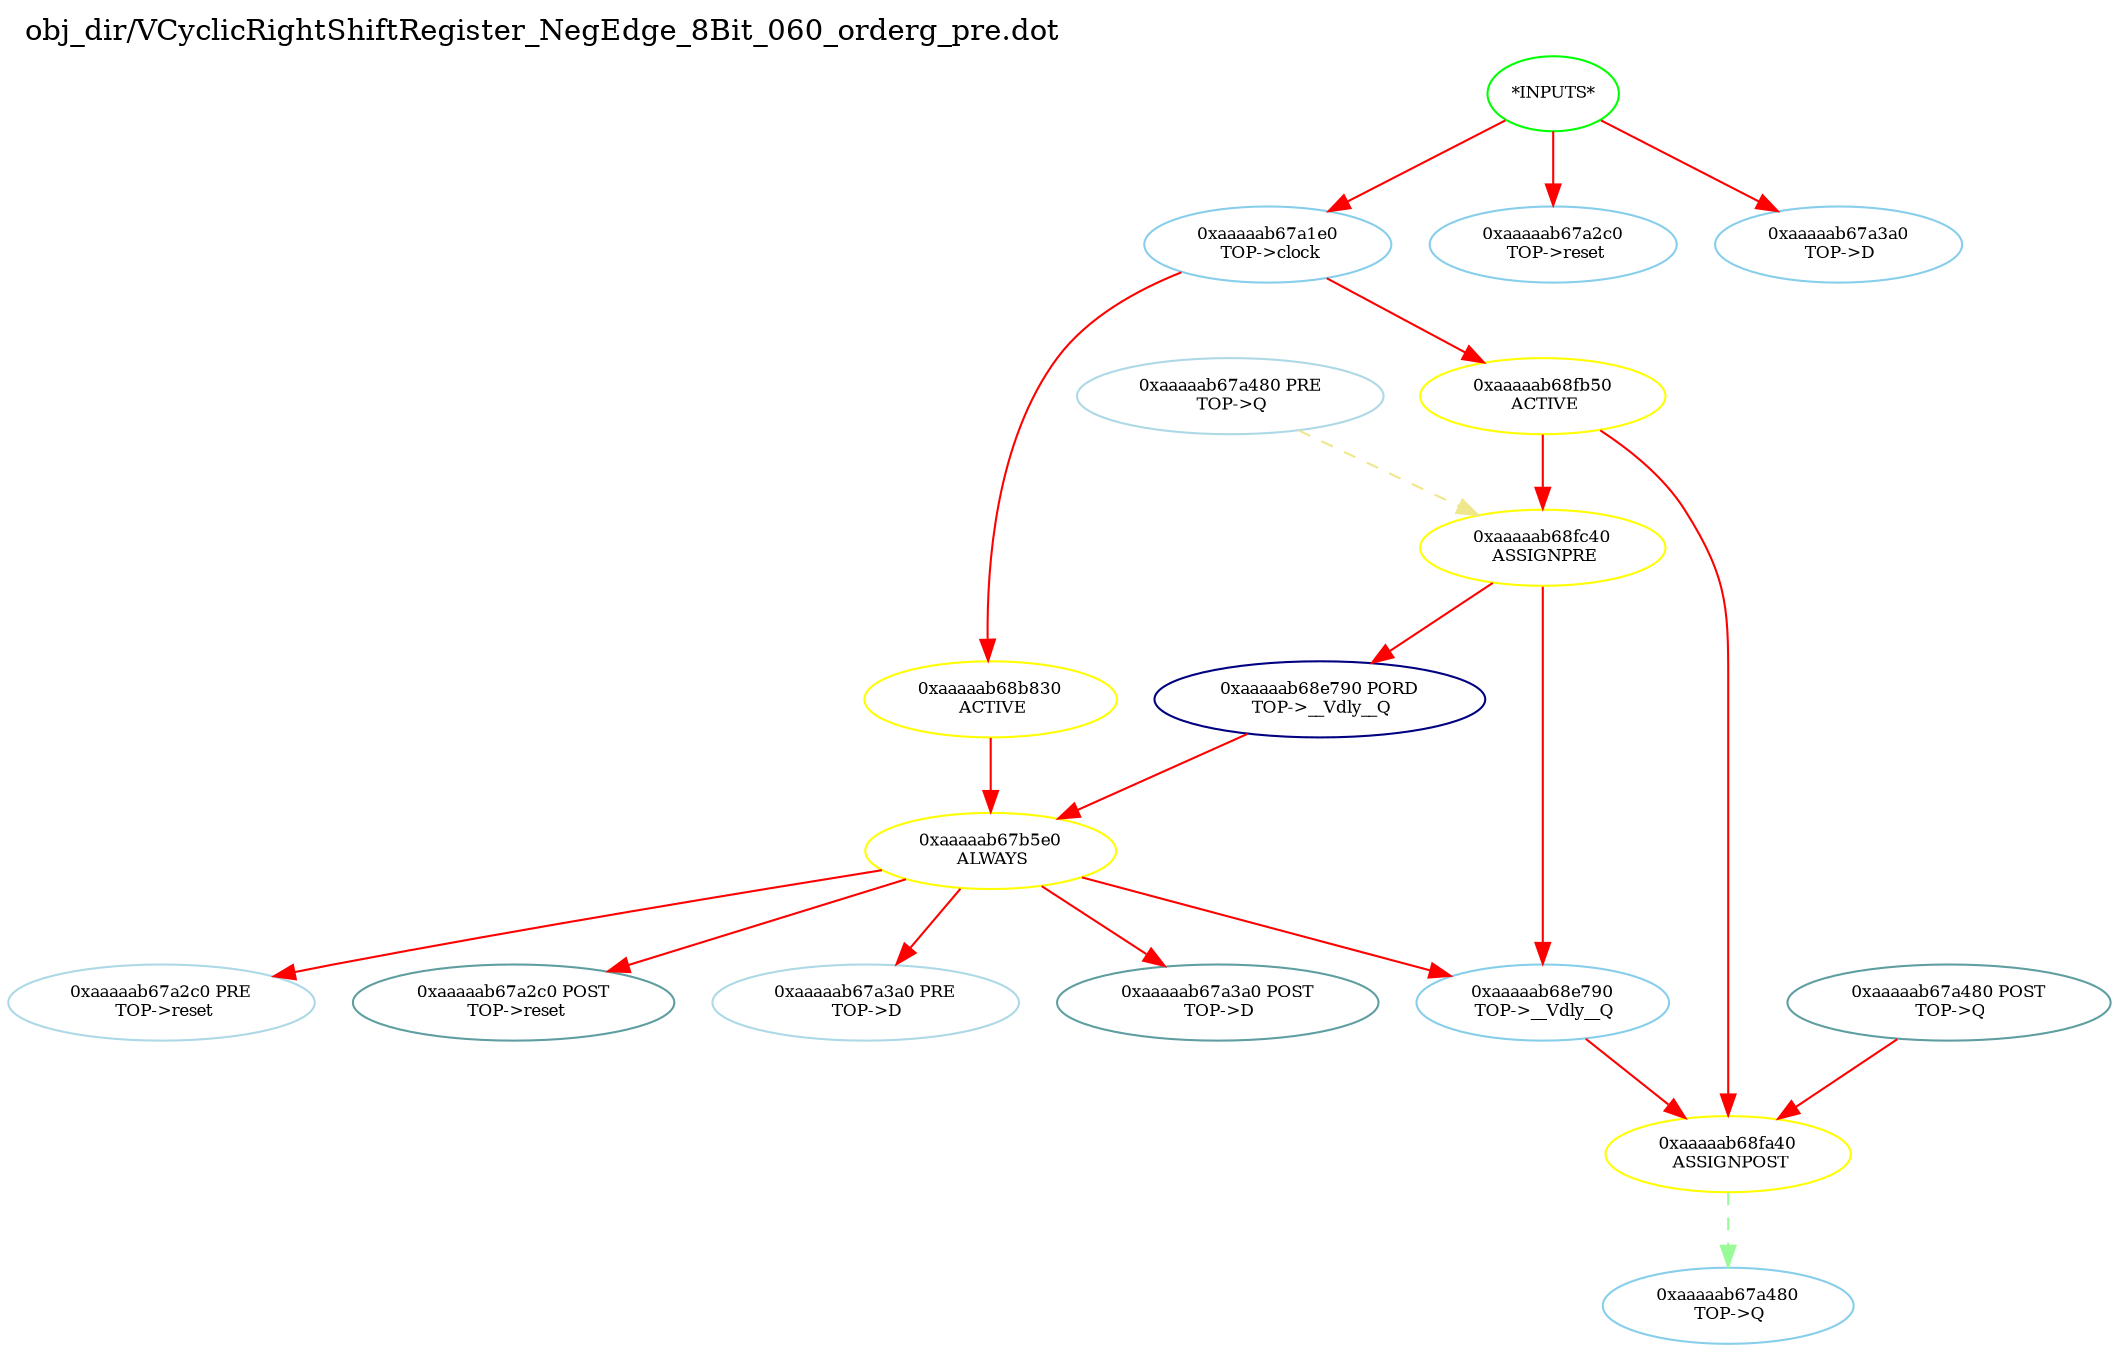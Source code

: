 digraph v3graph {
	graph	[label="obj_dir/VCyclicRightShiftRegister_NegEdge_8Bit_060_orderg_pre.dot",
		 labelloc=t, labeljust=l,
		 //size="7.5,10",
		 rankdir=TB];
	n0	[fontsize=8 label="*INPUTS*", color=green];
	n0xaaaaab67a020_1	[fontsize=8 label="0xaaaaab67a1e0\n TOP->clock", color=skyblue];
	n0xaaaaab67a020_2	[fontsize=8 label="0xaaaaab67a2c0\n TOP->reset", color=skyblue];
	n0xaaaaab67a020_3	[fontsize=8 label="0xaaaaab67a3a0\n TOP->D", color=skyblue];
	n0xaaaaab67a020_4	[fontsize=8 label="0xaaaaab68b830\n ACTIVE", color=yellow];
	n0xaaaaab67a020_5	[fontsize=8 label="0xaaaaab67b5e0\n ALWAYS", color=yellow];
	n0xaaaaab67a020_6	[fontsize=8 label="0xaaaaab67a2c0 PRE\n TOP->reset", color=lightblue];
	n0xaaaaab67a020_7	[fontsize=8 label="0xaaaaab67a2c0 POST\n TOP->reset", color=CadetBlue];
	n0xaaaaab67a020_8	[fontsize=8 label="0xaaaaab67a3a0 PRE\n TOP->D", color=lightblue];
	n0xaaaaab67a020_9	[fontsize=8 label="0xaaaaab67a3a0 POST\n TOP->D", color=CadetBlue];
	n0xaaaaab67a020_10	[fontsize=8 label="0xaaaaab68e790 PORD\n TOP->__Vdly__Q", color=NavyBlue];
	n0xaaaaab67a020_11	[fontsize=8 label="0xaaaaab68e790\n TOP->__Vdly__Q", color=skyblue];
	n0xaaaaab67a020_12	[fontsize=8 label="0xaaaaab68fb50\n ACTIVE", color=yellow];
	n0xaaaaab67a020_13	[fontsize=8 label="0xaaaaab68fc40\n ASSIGNPRE", color=yellow];
	n0xaaaaab67a020_14	[fontsize=8 label="0xaaaaab67a480 PRE\n TOP->Q", color=lightblue];
	n0xaaaaab67a020_15	[fontsize=8 label="0xaaaaab68fa40\n ASSIGNPOST", color=yellow];
	n0xaaaaab67a020_16	[fontsize=8 label="0xaaaaab67a480\n TOP->Q", color=skyblue];
	n0xaaaaab67a020_17	[fontsize=8 label="0xaaaaab67a480 POST\n TOP->Q", color=CadetBlue];
	n0 -> n0xaaaaab67a020_1 [fontsize=8 label="" weight=1 color=red];
	n0 -> n0xaaaaab67a020_2 [fontsize=8 label="" weight=1 color=red];
	n0 -> n0xaaaaab67a020_3 [fontsize=8 label="" weight=1 color=red];
	n0xaaaaab67a020_1 -> n0xaaaaab67a020_4 [fontsize=8 label="" weight=8 color=red];
	n0xaaaaab67a020_1 -> n0xaaaaab67a020_12 [fontsize=8 label="" weight=8 color=red];
	n0xaaaaab67a020_4 -> n0xaaaaab67a020_5 [fontsize=8 label="" weight=32 color=red];
	n0xaaaaab67a020_5 -> n0xaaaaab67a020_6 [fontsize=8 label="" weight=32 color=red];
	n0xaaaaab67a020_5 -> n0xaaaaab67a020_7 [fontsize=8 label="" weight=2 color=red];
	n0xaaaaab67a020_5 -> n0xaaaaab67a020_8 [fontsize=8 label="" weight=32 color=red];
	n0xaaaaab67a020_5 -> n0xaaaaab67a020_9 [fontsize=8 label="" weight=2 color=red];
	n0xaaaaab67a020_5 -> n0xaaaaab67a020_11 [fontsize=8 label="" weight=32 color=red];
	n0xaaaaab67a020_10 -> n0xaaaaab67a020_5 [fontsize=8 label="" weight=32 color=red];
	n0xaaaaab67a020_11 -> n0xaaaaab67a020_15 [fontsize=8 label="" weight=8 color=red];
	n0xaaaaab67a020_12 -> n0xaaaaab67a020_13 [fontsize=8 label="" weight=32 color=red];
	n0xaaaaab67a020_12 -> n0xaaaaab67a020_15 [fontsize=8 label="" weight=32 color=red];
	n0xaaaaab67a020_13 -> n0xaaaaab67a020_10 [fontsize=8 label="" weight=32 color=red];
	n0xaaaaab67a020_13 -> n0xaaaaab67a020_11 [fontsize=8 label="" weight=32 color=red];
	n0xaaaaab67a020_14 -> n0xaaaaab67a020_13 [fontsize=8 label="" weight=3 color=khaki style=dashed];
	n0xaaaaab67a020_15 -> n0xaaaaab67a020_16 [fontsize=8 label="" weight=1 color=PaleGreen style=dashed];
	n0xaaaaab67a020_17 -> n0xaaaaab67a020_15 [fontsize=8 label="" weight=2 color=red];
}
